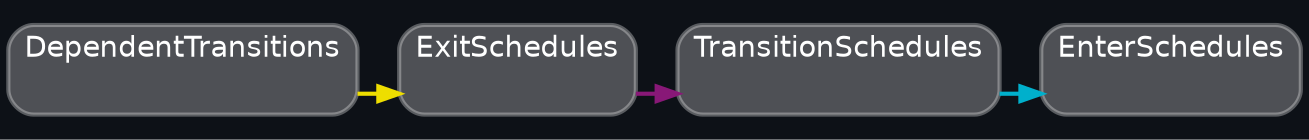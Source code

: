 digraph "" {
	"compound"="true";
	"splines"="spline";
	"rankdir"="LR";
	"bgcolor"="#0d1117";
	"fontname"="Helvetica";
	"nodesep"="0.15";
	edge ["penwidth"="2"];
	node ["shape"="box", "style"="filled"];
	subgraph "clusternode_Set(SystemSetKey(1v1))" {
		"style"="rounded,filled";
		"label"="DependentTransitions";
		"tooltip"="DependentTransitions";
		"fillcolor"="#ffffff44";
		"fontcolor"="#ffffff";
		"color"="#ffffff50";
		"penwidth"="2";
		"set_marker_node_Set(SystemSetKey(1v1))" ["style"="invis", "label"="", "shape"="point"]
	}
	
	subgraph "clusternode_Set(SystemSetKey(2v1))" {
		"style"="rounded,filled";
		"label"="ExitSchedules";
		"tooltip"="ExitSchedules";
		"fillcolor"="#ffffff44";
		"fontcolor"="#ffffff";
		"color"="#ffffff50";
		"penwidth"="2";
		"set_marker_node_Set(SystemSetKey(2v1))" ["style"="invis", "label"="", "shape"="point"]
	}
	
	subgraph "clusternode_Set(SystemSetKey(3v1))" {
		"style"="rounded,filled";
		"label"="TransitionSchedules";
		"tooltip"="TransitionSchedules";
		"fillcolor"="#ffffff44";
		"fontcolor"="#ffffff";
		"color"="#ffffff50";
		"penwidth"="2";
		"set_marker_node_Set(SystemSetKey(3v1))" ["style"="invis", "label"="", "shape"="point"]
	}
	
	subgraph "clusternode_Set(SystemSetKey(4v1))" {
		"style"="rounded,filled";
		"label"="EnterSchedules";
		"tooltip"="EnterSchedules";
		"fillcolor"="#ffffff44";
		"fontcolor"="#ffffff";
		"color"="#ffffff50";
		"penwidth"="2";
		"set_marker_node_Set(SystemSetKey(4v1))" ["style"="invis", "label"="", "shape"="point"]
	}
	
	"set_marker_node_Set(SystemSetKey(1v1))" -> "set_marker_node_Set(SystemSetKey(2v1))" ["lhead"="clusternode_Set(SystemSetKey(2v1))", "ltail"="clusternode_Set(SystemSetKey(1v1))", "tooltip"="DependentTransitions → ExitSchedules", "color"="#eede00"]
	"set_marker_node_Set(SystemSetKey(2v1))" -> "set_marker_node_Set(SystemSetKey(3v1))" ["lhead"="clusternode_Set(SystemSetKey(3v1))", "ltail"="clusternode_Set(SystemSetKey(2v1))", "tooltip"="ExitSchedules → TransitionSchedules", "color"="#881877"]
	"set_marker_node_Set(SystemSetKey(3v1))" -> "set_marker_node_Set(SystemSetKey(4v1))" ["lhead"="clusternode_Set(SystemSetKey(4v1))", "ltail"="clusternode_Set(SystemSetKey(3v1))", "tooltip"="TransitionSchedules → EnterSchedules", "color"="#00b0cc"]
}
